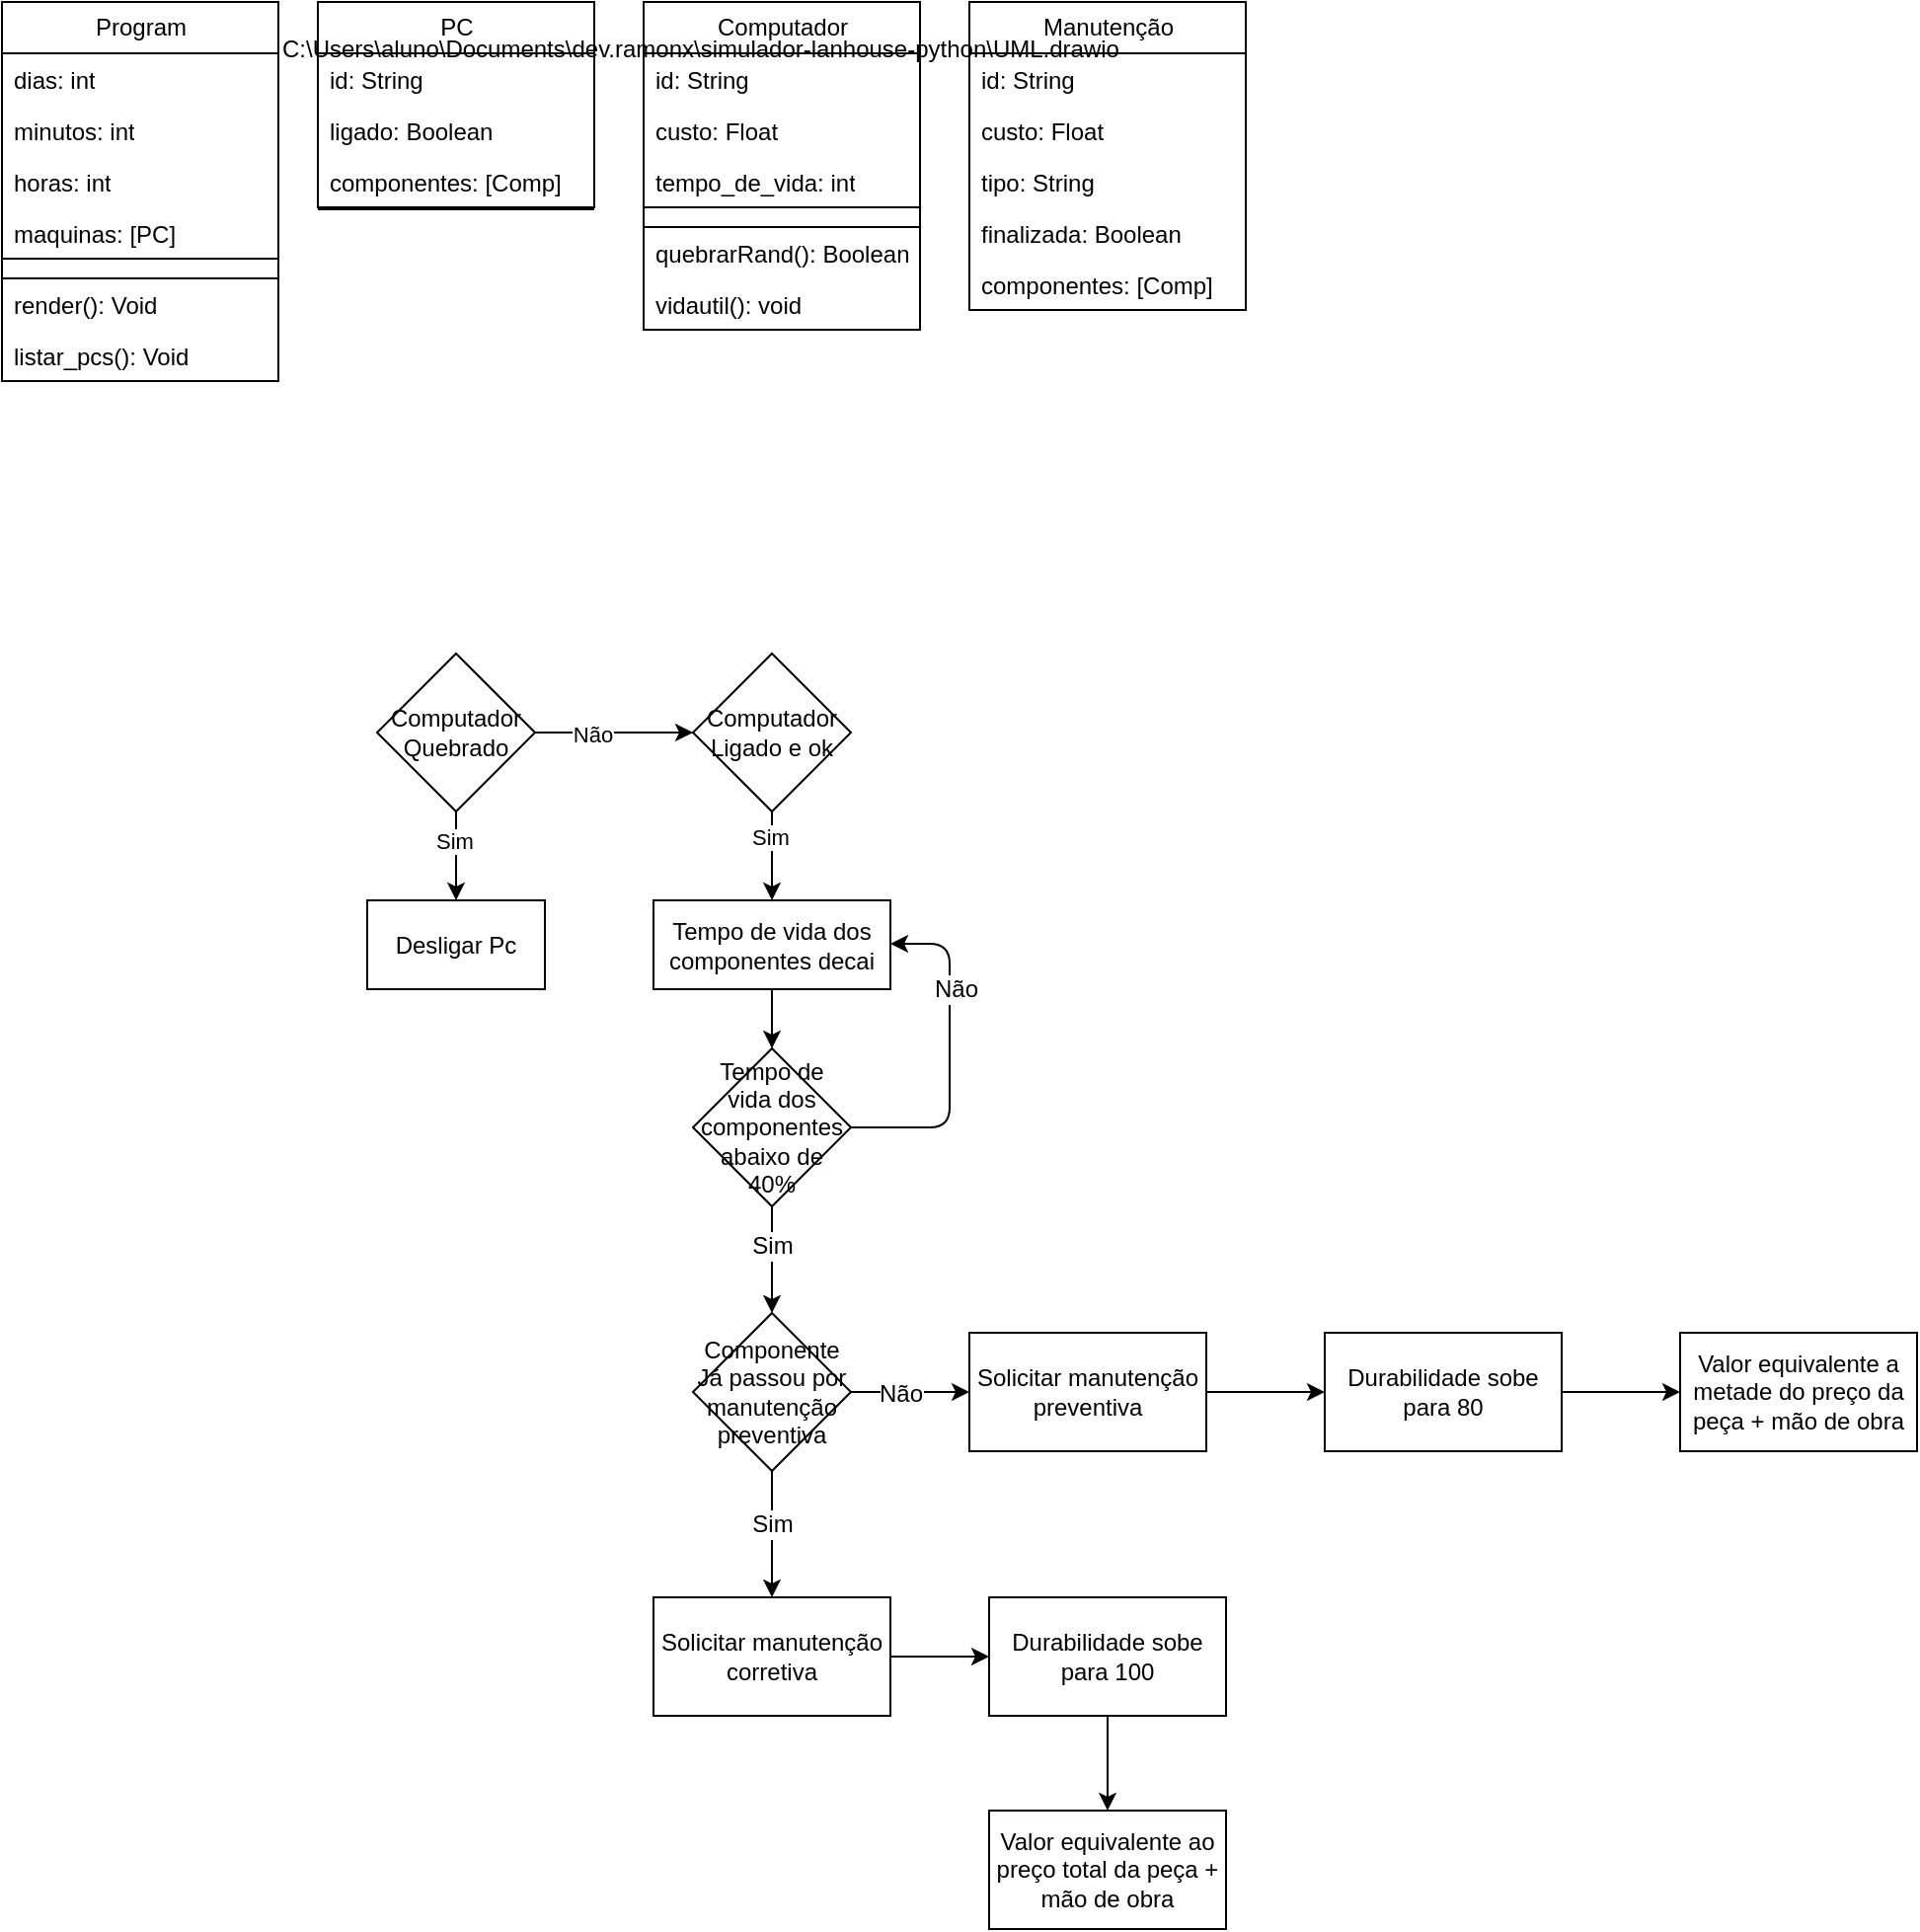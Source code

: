 <mxfile version="24.8.9">
  <diagram name="Página-1" id="6Y4EKy7KG-bASdYFIk1e">
    <mxGraphModel dx="1464" dy="1056" grid="1" gridSize="10" guides="1" tooltips="1" connect="1" arrows="1" fold="1" page="1" pageScale="1" pageWidth="827" pageHeight="1169" math="0" shadow="0">
      <root>
        <mxCell id="0" />
        <mxCell id="1" parent="0" />
        <UserObject label="C:\Users\aluno\Documents\dev.ramonx\simulador-lanhouse-python\UML.drawio" link="C:\Users\aluno\Documents\dev.ramonx\simulador-lanhouse-python\UML.drawio" id="PDtnVrANLipJC-TXiS6s-1">
          <mxCell style="text;whiteSpace=wrap;html=1;" vertex="1" parent="1">
            <mxGeometry x="-10" y="330" width="470" height="40" as="geometry" />
          </mxCell>
        </UserObject>
        <mxCell id="PDtnVrANLipJC-TXiS6s-2" value="PC" style="swimlane;fontStyle=0;childLayout=stackLayout;horizontal=1;startSize=26;fillColor=none;horizontalStack=0;resizeParent=1;resizeParentMax=0;resizeLast=0;collapsible=1;marginBottom=0;html=1;" vertex="1" parent="1">
          <mxGeometry x="10" y="320" width="140" height="104" as="geometry" />
        </mxCell>
        <mxCell id="PDtnVrANLipJC-TXiS6s-3" value="id: String" style="text;strokeColor=none;fillColor=none;align=left;verticalAlign=top;spacingLeft=4;spacingRight=4;overflow=hidden;rotatable=0;points=[[0,0.5],[1,0.5]];portConstraint=eastwest;whiteSpace=wrap;html=1;" vertex="1" parent="PDtnVrANLipJC-TXiS6s-2">
          <mxGeometry y="26" width="140" height="26" as="geometry" />
        </mxCell>
        <mxCell id="PDtnVrANLipJC-TXiS6s-4" value="ligado: Boolean" style="text;strokeColor=none;fillColor=none;align=left;verticalAlign=top;spacingLeft=4;spacingRight=4;overflow=hidden;rotatable=0;points=[[0,0.5],[1,0.5]];portConstraint=eastwest;whiteSpace=wrap;html=1;" vertex="1" parent="PDtnVrANLipJC-TXiS6s-2">
          <mxGeometry y="52" width="140" height="26" as="geometry" />
        </mxCell>
        <mxCell id="PDtnVrANLipJC-TXiS6s-5" value="componentes: [Comp]" style="text;strokeColor=none;fillColor=none;align=left;verticalAlign=top;spacingLeft=4;spacingRight=4;overflow=hidden;rotatable=0;points=[[0,0.5],[1,0.5]];portConstraint=eastwest;whiteSpace=wrap;html=1;" vertex="1" parent="PDtnVrANLipJC-TXiS6s-2">
          <mxGeometry y="78" width="140" height="26" as="geometry" />
        </mxCell>
        <mxCell id="PDtnVrANLipJC-TXiS6s-6" value="" style="endArrow=none;html=1;" edge="1" parent="PDtnVrANLipJC-TXiS6s-2">
          <mxGeometry width="50" height="50" relative="1" as="geometry">
            <mxPoint y="105" as="sourcePoint" />
            <mxPoint x="140" y="105" as="targetPoint" />
          </mxGeometry>
        </mxCell>
        <mxCell id="PDtnVrANLipJC-TXiS6s-7" value="Computador" style="swimlane;fontStyle=0;childLayout=stackLayout;horizontal=1;startSize=26;fillColor=none;horizontalStack=0;resizeParent=1;resizeParentMax=0;resizeLast=0;collapsible=1;marginBottom=0;html=1;" vertex="1" parent="1">
          <mxGeometry x="175" y="320" width="140" height="166" as="geometry" />
        </mxCell>
        <mxCell id="PDtnVrANLipJC-TXiS6s-8" value="id: String" style="text;strokeColor=none;fillColor=none;align=left;verticalAlign=top;spacingLeft=4;spacingRight=4;overflow=hidden;rotatable=0;points=[[0,0.5],[1,0.5]];portConstraint=eastwest;whiteSpace=wrap;html=1;" vertex="1" parent="PDtnVrANLipJC-TXiS6s-7">
          <mxGeometry y="26" width="140" height="26" as="geometry" />
        </mxCell>
        <mxCell id="PDtnVrANLipJC-TXiS6s-9" value="custo: Float" style="text;strokeColor=none;fillColor=none;align=left;verticalAlign=top;spacingLeft=4;spacingRight=4;overflow=hidden;rotatable=0;points=[[0,0.5],[1,0.5]];portConstraint=eastwest;whiteSpace=wrap;html=1;" vertex="1" parent="PDtnVrANLipJC-TXiS6s-7">
          <mxGeometry y="52" width="140" height="26" as="geometry" />
        </mxCell>
        <mxCell id="PDtnVrANLipJC-TXiS6s-10" value="tempo_de_vida: int" style="text;strokeColor=none;fillColor=none;align=left;verticalAlign=top;spacingLeft=4;spacingRight=4;overflow=hidden;rotatable=0;points=[[0,0.5],[1,0.5]];portConstraint=eastwest;whiteSpace=wrap;html=1;" vertex="1" parent="PDtnVrANLipJC-TXiS6s-7">
          <mxGeometry y="78" width="140" height="26" as="geometry" />
        </mxCell>
        <mxCell id="PDtnVrANLipJC-TXiS6s-11" value="" style="text;strokeColor=default;fillColor=none;align=left;verticalAlign=top;spacingLeft=4;spacingRight=4;overflow=hidden;rotatable=0;points=[[0,0.5],[1,0.5]];portConstraint=eastwest;whiteSpace=wrap;html=1;" vertex="1" parent="PDtnVrANLipJC-TXiS6s-7">
          <mxGeometry y="104" width="140" height="10" as="geometry" />
        </mxCell>
        <mxCell id="PDtnVrANLipJC-TXiS6s-12" value="quebrarRand(): Boolean" style="text;strokeColor=none;fillColor=none;align=left;verticalAlign=top;spacingLeft=4;spacingRight=4;overflow=hidden;rotatable=0;points=[[0,0.5],[1,0.5]];portConstraint=eastwest;whiteSpace=wrap;html=1;" vertex="1" parent="PDtnVrANLipJC-TXiS6s-7">
          <mxGeometry y="114" width="140" height="26" as="geometry" />
        </mxCell>
        <mxCell id="PDtnVrANLipJC-TXiS6s-13" value="vidautil(): void" style="text;strokeColor=none;fillColor=none;align=left;verticalAlign=top;spacingLeft=4;spacingRight=4;overflow=hidden;rotatable=0;points=[[0,0.5],[1,0.5]];portConstraint=eastwest;whiteSpace=wrap;html=1;" vertex="1" parent="PDtnVrANLipJC-TXiS6s-7">
          <mxGeometry y="140" width="140" height="26" as="geometry" />
        </mxCell>
        <mxCell id="PDtnVrANLipJC-TXiS6s-14" value="Manutenção" style="swimlane;fontStyle=0;childLayout=stackLayout;horizontal=1;startSize=26;fillColor=none;horizontalStack=0;resizeParent=1;resizeParentMax=0;resizeLast=0;collapsible=1;marginBottom=0;html=1;" vertex="1" parent="1">
          <mxGeometry x="340" y="320" width="140" height="156" as="geometry" />
        </mxCell>
        <mxCell id="PDtnVrANLipJC-TXiS6s-15" value="id: String" style="text;strokeColor=none;fillColor=none;align=left;verticalAlign=top;spacingLeft=4;spacingRight=4;overflow=hidden;rotatable=0;points=[[0,0.5],[1,0.5]];portConstraint=eastwest;whiteSpace=wrap;html=1;" vertex="1" parent="PDtnVrANLipJC-TXiS6s-14">
          <mxGeometry y="26" width="140" height="26" as="geometry" />
        </mxCell>
        <mxCell id="PDtnVrANLipJC-TXiS6s-16" value="custo: Float" style="text;strokeColor=none;fillColor=none;align=left;verticalAlign=top;spacingLeft=4;spacingRight=4;overflow=hidden;rotatable=0;points=[[0,0.5],[1,0.5]];portConstraint=eastwest;whiteSpace=wrap;html=1;" vertex="1" parent="PDtnVrANLipJC-TXiS6s-14">
          <mxGeometry y="52" width="140" height="26" as="geometry" />
        </mxCell>
        <mxCell id="PDtnVrANLipJC-TXiS6s-17" value="tipo: String" style="text;strokeColor=none;fillColor=none;align=left;verticalAlign=top;spacingLeft=4;spacingRight=4;overflow=hidden;rotatable=0;points=[[0,0.5],[1,0.5]];portConstraint=eastwest;whiteSpace=wrap;html=1;" vertex="1" parent="PDtnVrANLipJC-TXiS6s-14">
          <mxGeometry y="78" width="140" height="26" as="geometry" />
        </mxCell>
        <mxCell id="PDtnVrANLipJC-TXiS6s-18" value="finalizada: Boolean" style="text;strokeColor=none;fillColor=none;align=left;verticalAlign=top;spacingLeft=4;spacingRight=4;overflow=hidden;rotatable=0;points=[[0,0.5],[1,0.5]];portConstraint=eastwest;whiteSpace=wrap;html=1;" vertex="1" parent="PDtnVrANLipJC-TXiS6s-14">
          <mxGeometry y="104" width="140" height="26" as="geometry" />
        </mxCell>
        <mxCell id="PDtnVrANLipJC-TXiS6s-19" value="componentes: [Comp]" style="text;strokeColor=none;fillColor=none;align=left;verticalAlign=top;spacingLeft=4;spacingRight=4;overflow=hidden;rotatable=0;points=[[0,0.5],[1,0.5]];portConstraint=eastwest;whiteSpace=wrap;html=1;" vertex="1" parent="PDtnVrANLipJC-TXiS6s-14">
          <mxGeometry y="130" width="140" height="26" as="geometry" />
        </mxCell>
        <mxCell id="PDtnVrANLipJC-TXiS6s-20" value="Program" style="swimlane;fontStyle=0;childLayout=stackLayout;horizontal=1;startSize=26;fillColor=none;horizontalStack=0;resizeParent=1;resizeParentMax=0;resizeLast=0;collapsible=1;marginBottom=0;html=1;" vertex="1" parent="1">
          <mxGeometry x="-150" y="320" width="140" height="192" as="geometry" />
        </mxCell>
        <mxCell id="PDtnVrANLipJC-TXiS6s-21" value="dias: int" style="text;strokeColor=none;fillColor=none;align=left;verticalAlign=top;spacingLeft=4;spacingRight=4;overflow=hidden;rotatable=0;points=[[0,0.5],[1,0.5]];portConstraint=eastwest;whiteSpace=wrap;html=1;" vertex="1" parent="PDtnVrANLipJC-TXiS6s-20">
          <mxGeometry y="26" width="140" height="26" as="geometry" />
        </mxCell>
        <mxCell id="PDtnVrANLipJC-TXiS6s-22" value="minutos: int" style="text;strokeColor=none;fillColor=none;align=left;verticalAlign=top;spacingLeft=4;spacingRight=4;overflow=hidden;rotatable=0;points=[[0,0.5],[1,0.5]];portConstraint=eastwest;whiteSpace=wrap;html=1;" vertex="1" parent="PDtnVrANLipJC-TXiS6s-20">
          <mxGeometry y="52" width="140" height="26" as="geometry" />
        </mxCell>
        <mxCell id="PDtnVrANLipJC-TXiS6s-23" value="horas: int" style="text;strokeColor=none;fillColor=none;align=left;verticalAlign=top;spacingLeft=4;spacingRight=4;overflow=hidden;rotatable=0;points=[[0,0.5],[1,0.5]];portConstraint=eastwest;whiteSpace=wrap;html=1;" vertex="1" parent="PDtnVrANLipJC-TXiS6s-20">
          <mxGeometry y="78" width="140" height="26" as="geometry" />
        </mxCell>
        <mxCell id="PDtnVrANLipJC-TXiS6s-24" value="maquinas: [PC]" style="text;strokeColor=none;fillColor=none;align=left;verticalAlign=top;spacingLeft=4;spacingRight=4;overflow=hidden;rotatable=0;points=[[0,0.5],[1,0.5]];portConstraint=eastwest;whiteSpace=wrap;html=1;" vertex="1" parent="PDtnVrANLipJC-TXiS6s-20">
          <mxGeometry y="104" width="140" height="26" as="geometry" />
        </mxCell>
        <mxCell id="PDtnVrANLipJC-TXiS6s-25" value="" style="text;strokeColor=default;fillColor=none;align=left;verticalAlign=top;spacingLeft=4;spacingRight=4;overflow=hidden;rotatable=0;points=[[0,0.5],[1,0.5]];portConstraint=eastwest;whiteSpace=wrap;html=1;" vertex="1" parent="PDtnVrANLipJC-TXiS6s-20">
          <mxGeometry y="130" width="140" height="10" as="geometry" />
        </mxCell>
        <mxCell id="PDtnVrANLipJC-TXiS6s-26" value="render(): Void" style="text;strokeColor=none;fillColor=none;align=left;verticalAlign=top;spacingLeft=4;spacingRight=4;overflow=hidden;rotatable=0;points=[[0,0.5],[1,0.5]];portConstraint=eastwest;whiteSpace=wrap;html=1;" vertex="1" parent="PDtnVrANLipJC-TXiS6s-20">
          <mxGeometry y="140" width="140" height="26" as="geometry" />
        </mxCell>
        <mxCell id="PDtnVrANLipJC-TXiS6s-27" value="listar_pcs(): Void" style="text;strokeColor=none;fillColor=none;align=left;verticalAlign=top;spacingLeft=4;spacingRight=4;overflow=hidden;rotatable=0;points=[[0,0.5],[1,0.5]];portConstraint=eastwest;whiteSpace=wrap;html=1;" vertex="1" parent="PDtnVrANLipJC-TXiS6s-20">
          <mxGeometry y="166" width="140" height="26" as="geometry" />
        </mxCell>
        <mxCell id="PDtnVrANLipJC-TXiS6s-28" style="edgeStyle=none;html=1;exitX=0.5;exitY=1;exitDx=0;exitDy=0;" edge="1" parent="1" source="PDtnVrANLipJC-TXiS6s-32" target="PDtnVrANLipJC-TXiS6s-33">
          <mxGeometry relative="1" as="geometry" />
        </mxCell>
        <mxCell id="PDtnVrANLipJC-TXiS6s-29" value="Sim" style="edgeLabel;html=1;align=center;verticalAlign=middle;resizable=0;points=[];" vertex="1" connectable="0" parent="PDtnVrANLipJC-TXiS6s-28">
          <mxGeometry x="-0.331" y="-1" relative="1" as="geometry">
            <mxPoint as="offset" />
          </mxGeometry>
        </mxCell>
        <mxCell id="PDtnVrANLipJC-TXiS6s-30" value="" style="edgeStyle=none;html=1;" edge="1" parent="1" source="PDtnVrANLipJC-TXiS6s-32" target="PDtnVrANLipJC-TXiS6s-36">
          <mxGeometry relative="1" as="geometry" />
        </mxCell>
        <mxCell id="PDtnVrANLipJC-TXiS6s-31" value="Não" style="edgeLabel;html=1;align=center;verticalAlign=middle;resizable=0;points=[];" vertex="1" connectable="0" parent="PDtnVrANLipJC-TXiS6s-30">
          <mxGeometry x="-0.293" y="-1" relative="1" as="geometry">
            <mxPoint as="offset" />
          </mxGeometry>
        </mxCell>
        <mxCell id="PDtnVrANLipJC-TXiS6s-32" value="Computador Quebrado" style="rhombus;whiteSpace=wrap;html=1;" vertex="1" parent="1">
          <mxGeometry x="40" y="650" width="80" height="80" as="geometry" />
        </mxCell>
        <mxCell id="PDtnVrANLipJC-TXiS6s-33" value="Desligar Pc" style="rounded=0;whiteSpace=wrap;html=1;" vertex="1" parent="1">
          <mxGeometry x="35" y="775" width="90" height="45" as="geometry" />
        </mxCell>
        <mxCell id="PDtnVrANLipJC-TXiS6s-34" value="" style="edgeStyle=none;html=1;" edge="1" parent="1" source="PDtnVrANLipJC-TXiS6s-36" target="PDtnVrANLipJC-TXiS6s-38">
          <mxGeometry relative="1" as="geometry" />
        </mxCell>
        <mxCell id="PDtnVrANLipJC-TXiS6s-35" value="Sim" style="edgeLabel;html=1;align=center;verticalAlign=middle;resizable=0;points=[];" vertex="1" connectable="0" parent="PDtnVrANLipJC-TXiS6s-34">
          <mxGeometry x="-0.416" y="-1" relative="1" as="geometry">
            <mxPoint as="offset" />
          </mxGeometry>
        </mxCell>
        <mxCell id="PDtnVrANLipJC-TXiS6s-36" value="Computador Ligado e ok" style="rhombus;whiteSpace=wrap;html=1;" vertex="1" parent="1">
          <mxGeometry x="200" y="650" width="80" height="80" as="geometry" />
        </mxCell>
        <mxCell id="PDtnVrANLipJC-TXiS6s-37" value="" style="edgeStyle=none;html=1;" edge="1" parent="1" source="PDtnVrANLipJC-TXiS6s-38" target="PDtnVrANLipJC-TXiS6s-43">
          <mxGeometry relative="1" as="geometry" />
        </mxCell>
        <mxCell id="PDtnVrANLipJC-TXiS6s-38" value="Tempo de vida dos componentes decai" style="whiteSpace=wrap;html=1;" vertex="1" parent="1">
          <mxGeometry x="180" y="775" width="120" height="45" as="geometry" />
        </mxCell>
        <mxCell id="PDtnVrANLipJC-TXiS6s-39" style="edgeStyle=orthogonalEdgeStyle;html=1;exitX=1;exitY=0.5;exitDx=0;exitDy=0;fontSize=6;" edge="1" parent="1" source="PDtnVrANLipJC-TXiS6s-43" target="PDtnVrANLipJC-TXiS6s-38">
          <mxGeometry relative="1" as="geometry">
            <Array as="points">
              <mxPoint x="330" y="890" />
              <mxPoint x="330" y="797" />
            </Array>
          </mxGeometry>
        </mxCell>
        <mxCell id="PDtnVrANLipJC-TXiS6s-40" value="Não" style="edgeLabel;html=1;align=center;verticalAlign=middle;resizable=0;points=[];fontSize=12;" vertex="1" connectable="0" parent="PDtnVrANLipJC-TXiS6s-39">
          <mxGeometry x="0.389" y="-3" relative="1" as="geometry">
            <mxPoint as="offset" />
          </mxGeometry>
        </mxCell>
        <mxCell id="PDtnVrANLipJC-TXiS6s-41" value="" style="edgeStyle=orthogonalEdgeStyle;html=1;strokeWidth=1;fontSize=12;" edge="1" parent="1" source="PDtnVrANLipJC-TXiS6s-43" target="PDtnVrANLipJC-TXiS6s-48">
          <mxGeometry relative="1" as="geometry" />
        </mxCell>
        <mxCell id="PDtnVrANLipJC-TXiS6s-42" value="Sim" style="edgeLabel;html=1;align=center;verticalAlign=middle;resizable=0;points=[];fontSize=12;" vertex="1" connectable="0" parent="PDtnVrANLipJC-TXiS6s-41">
          <mxGeometry x="-0.267" relative="1" as="geometry">
            <mxPoint as="offset" />
          </mxGeometry>
        </mxCell>
        <mxCell id="PDtnVrANLipJC-TXiS6s-43" value="Tempo de vida dos componentes abaixo de 40%" style="rhombus;whiteSpace=wrap;html=1;" vertex="1" parent="1">
          <mxGeometry x="200" y="850" width="80" height="80" as="geometry" />
        </mxCell>
        <mxCell id="PDtnVrANLipJC-TXiS6s-44" value="" style="edgeStyle=orthogonalEdgeStyle;html=1;strokeWidth=1;fontSize=12;" edge="1" parent="1" source="PDtnVrANLipJC-TXiS6s-48" target="PDtnVrANLipJC-TXiS6s-50">
          <mxGeometry relative="1" as="geometry" />
        </mxCell>
        <mxCell id="PDtnVrANLipJC-TXiS6s-45" value="Sim" style="edgeLabel;html=1;align=center;verticalAlign=middle;resizable=0;points=[];fontSize=12;" vertex="1" connectable="0" parent="PDtnVrANLipJC-TXiS6s-44">
          <mxGeometry x="-0.164" relative="1" as="geometry">
            <mxPoint as="offset" />
          </mxGeometry>
        </mxCell>
        <mxCell id="PDtnVrANLipJC-TXiS6s-46" style="edgeStyle=orthogonalEdgeStyle;html=1;strokeWidth=1;fontSize=12;" edge="1" parent="1" source="PDtnVrANLipJC-TXiS6s-48" target="PDtnVrANLipJC-TXiS6s-52">
          <mxGeometry relative="1" as="geometry" />
        </mxCell>
        <mxCell id="PDtnVrANLipJC-TXiS6s-47" value="Não" style="edgeLabel;html=1;align=center;verticalAlign=middle;resizable=0;points=[];fontSize=12;" vertex="1" connectable="0" parent="PDtnVrANLipJC-TXiS6s-46">
          <mxGeometry x="-0.186" y="-1" relative="1" as="geometry">
            <mxPoint as="offset" />
          </mxGeometry>
        </mxCell>
        <mxCell id="PDtnVrANLipJC-TXiS6s-48" value="Componente Já passou por manutenção preventiva" style="rhombus;whiteSpace=wrap;html=1;" vertex="1" parent="1">
          <mxGeometry x="200" y="984" width="80" height="80" as="geometry" />
        </mxCell>
        <mxCell id="PDtnVrANLipJC-TXiS6s-49" value="" style="edgeStyle=orthogonalEdgeStyle;html=1;strokeWidth=1;fontSize=12;" edge="1" parent="1" source="PDtnVrANLipJC-TXiS6s-50" target="PDtnVrANLipJC-TXiS6s-56">
          <mxGeometry relative="1" as="geometry" />
        </mxCell>
        <mxCell id="PDtnVrANLipJC-TXiS6s-50" value="Solicitar manutenção corretiva" style="whiteSpace=wrap;html=1;" vertex="1" parent="1">
          <mxGeometry x="180" y="1128" width="120" height="60" as="geometry" />
        </mxCell>
        <mxCell id="PDtnVrANLipJC-TXiS6s-51" value="" style="edgeStyle=orthogonalEdgeStyle;html=1;strokeWidth=1;fontSize=12;" edge="1" parent="1" source="PDtnVrANLipJC-TXiS6s-52" target="PDtnVrANLipJC-TXiS6s-54">
          <mxGeometry relative="1" as="geometry" />
        </mxCell>
        <mxCell id="PDtnVrANLipJC-TXiS6s-52" value="Solicitar manutenção preventiva" style="whiteSpace=wrap;html=1;" vertex="1" parent="1">
          <mxGeometry x="340" y="994" width="120" height="60" as="geometry" />
        </mxCell>
        <mxCell id="PDtnVrANLipJC-TXiS6s-53" value="" style="edgeStyle=orthogonalEdgeStyle;html=1;strokeWidth=1;fontSize=12;" edge="1" parent="1" source="PDtnVrANLipJC-TXiS6s-54" target="PDtnVrANLipJC-TXiS6s-58">
          <mxGeometry relative="1" as="geometry" />
        </mxCell>
        <mxCell id="PDtnVrANLipJC-TXiS6s-54" value="Durabilidade sobe para 80" style="whiteSpace=wrap;html=1;" vertex="1" parent="1">
          <mxGeometry x="520" y="994" width="120" height="60" as="geometry" />
        </mxCell>
        <mxCell id="PDtnVrANLipJC-TXiS6s-55" value="" style="edgeStyle=orthogonalEdgeStyle;html=1;strokeWidth=1;fontSize=12;" edge="1" parent="1" source="PDtnVrANLipJC-TXiS6s-56" target="PDtnVrANLipJC-TXiS6s-57">
          <mxGeometry relative="1" as="geometry" />
        </mxCell>
        <mxCell id="PDtnVrANLipJC-TXiS6s-56" value="Durabilidade sobe para 100" style="whiteSpace=wrap;html=1;" vertex="1" parent="1">
          <mxGeometry x="350" y="1128" width="120" height="60" as="geometry" />
        </mxCell>
        <mxCell id="PDtnVrANLipJC-TXiS6s-57" value="Valor equivalente ao preço total da peça + mão de obra" style="whiteSpace=wrap;html=1;" vertex="1" parent="1">
          <mxGeometry x="350" y="1236" width="120" height="60" as="geometry" />
        </mxCell>
        <mxCell id="PDtnVrANLipJC-TXiS6s-58" value="Valor equivalente a metade do preço da peça + mão de obra" style="whiteSpace=wrap;html=1;" vertex="1" parent="1">
          <mxGeometry x="700" y="994" width="120" height="60" as="geometry" />
        </mxCell>
      </root>
    </mxGraphModel>
  </diagram>
</mxfile>
